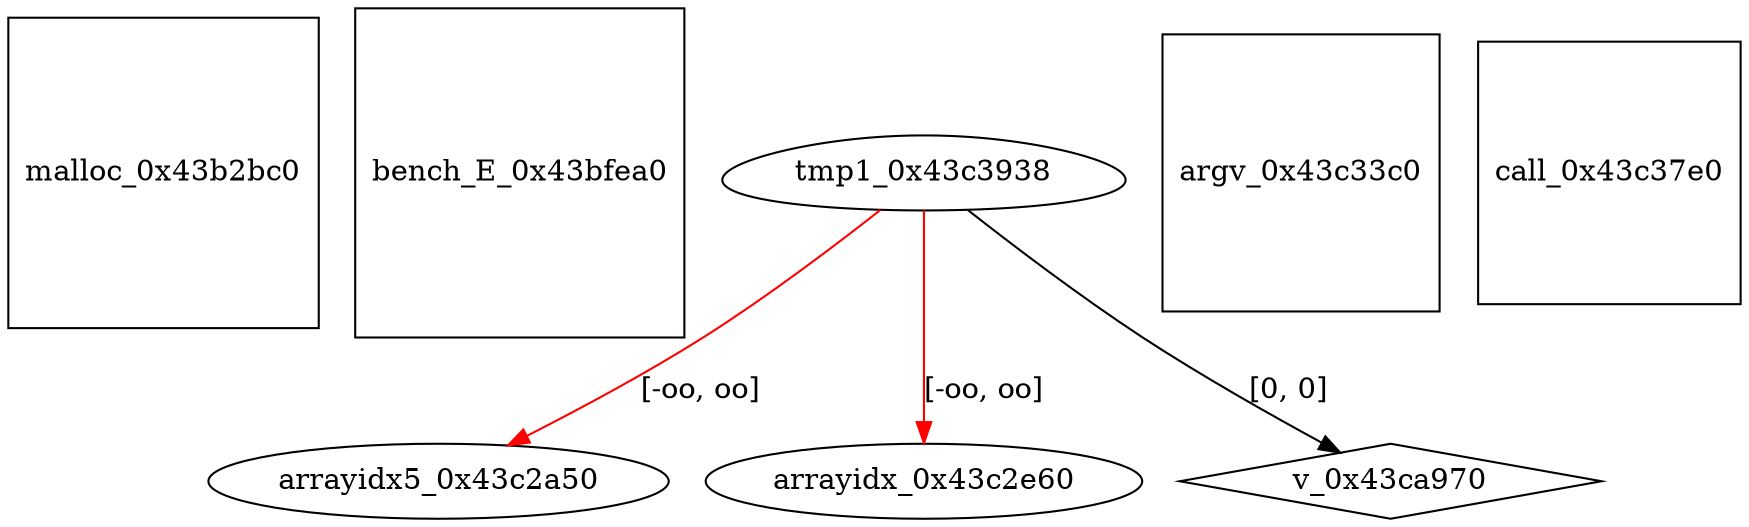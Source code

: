 digraph grafico {
"malloc_0x43b2bc0" [shape=square];
"bench_E_0x43bfea0" [shape=square];
"arrayidx5_0x43c2a50" [shape=ellipse];
"tmp1_0x43c3938" -> "arrayidx5_0x43c2a50" [label="[-oo, oo]",color=red];
"arrayidx_0x43c2e60" [shape=ellipse];
"tmp1_0x43c3938" -> "arrayidx_0x43c2e60" [label="[-oo, oo]",color=red];
"argv_0x43c33c0" [shape=square];
"call_0x43c37e0" [shape=square];
"tmp1_0x43c3938" [shape=egg];
"v_0x43ca970" [shape=diamond];
"tmp1_0x43c3938" -> "v_0x43ca970" [label="[0, 0]"];
}